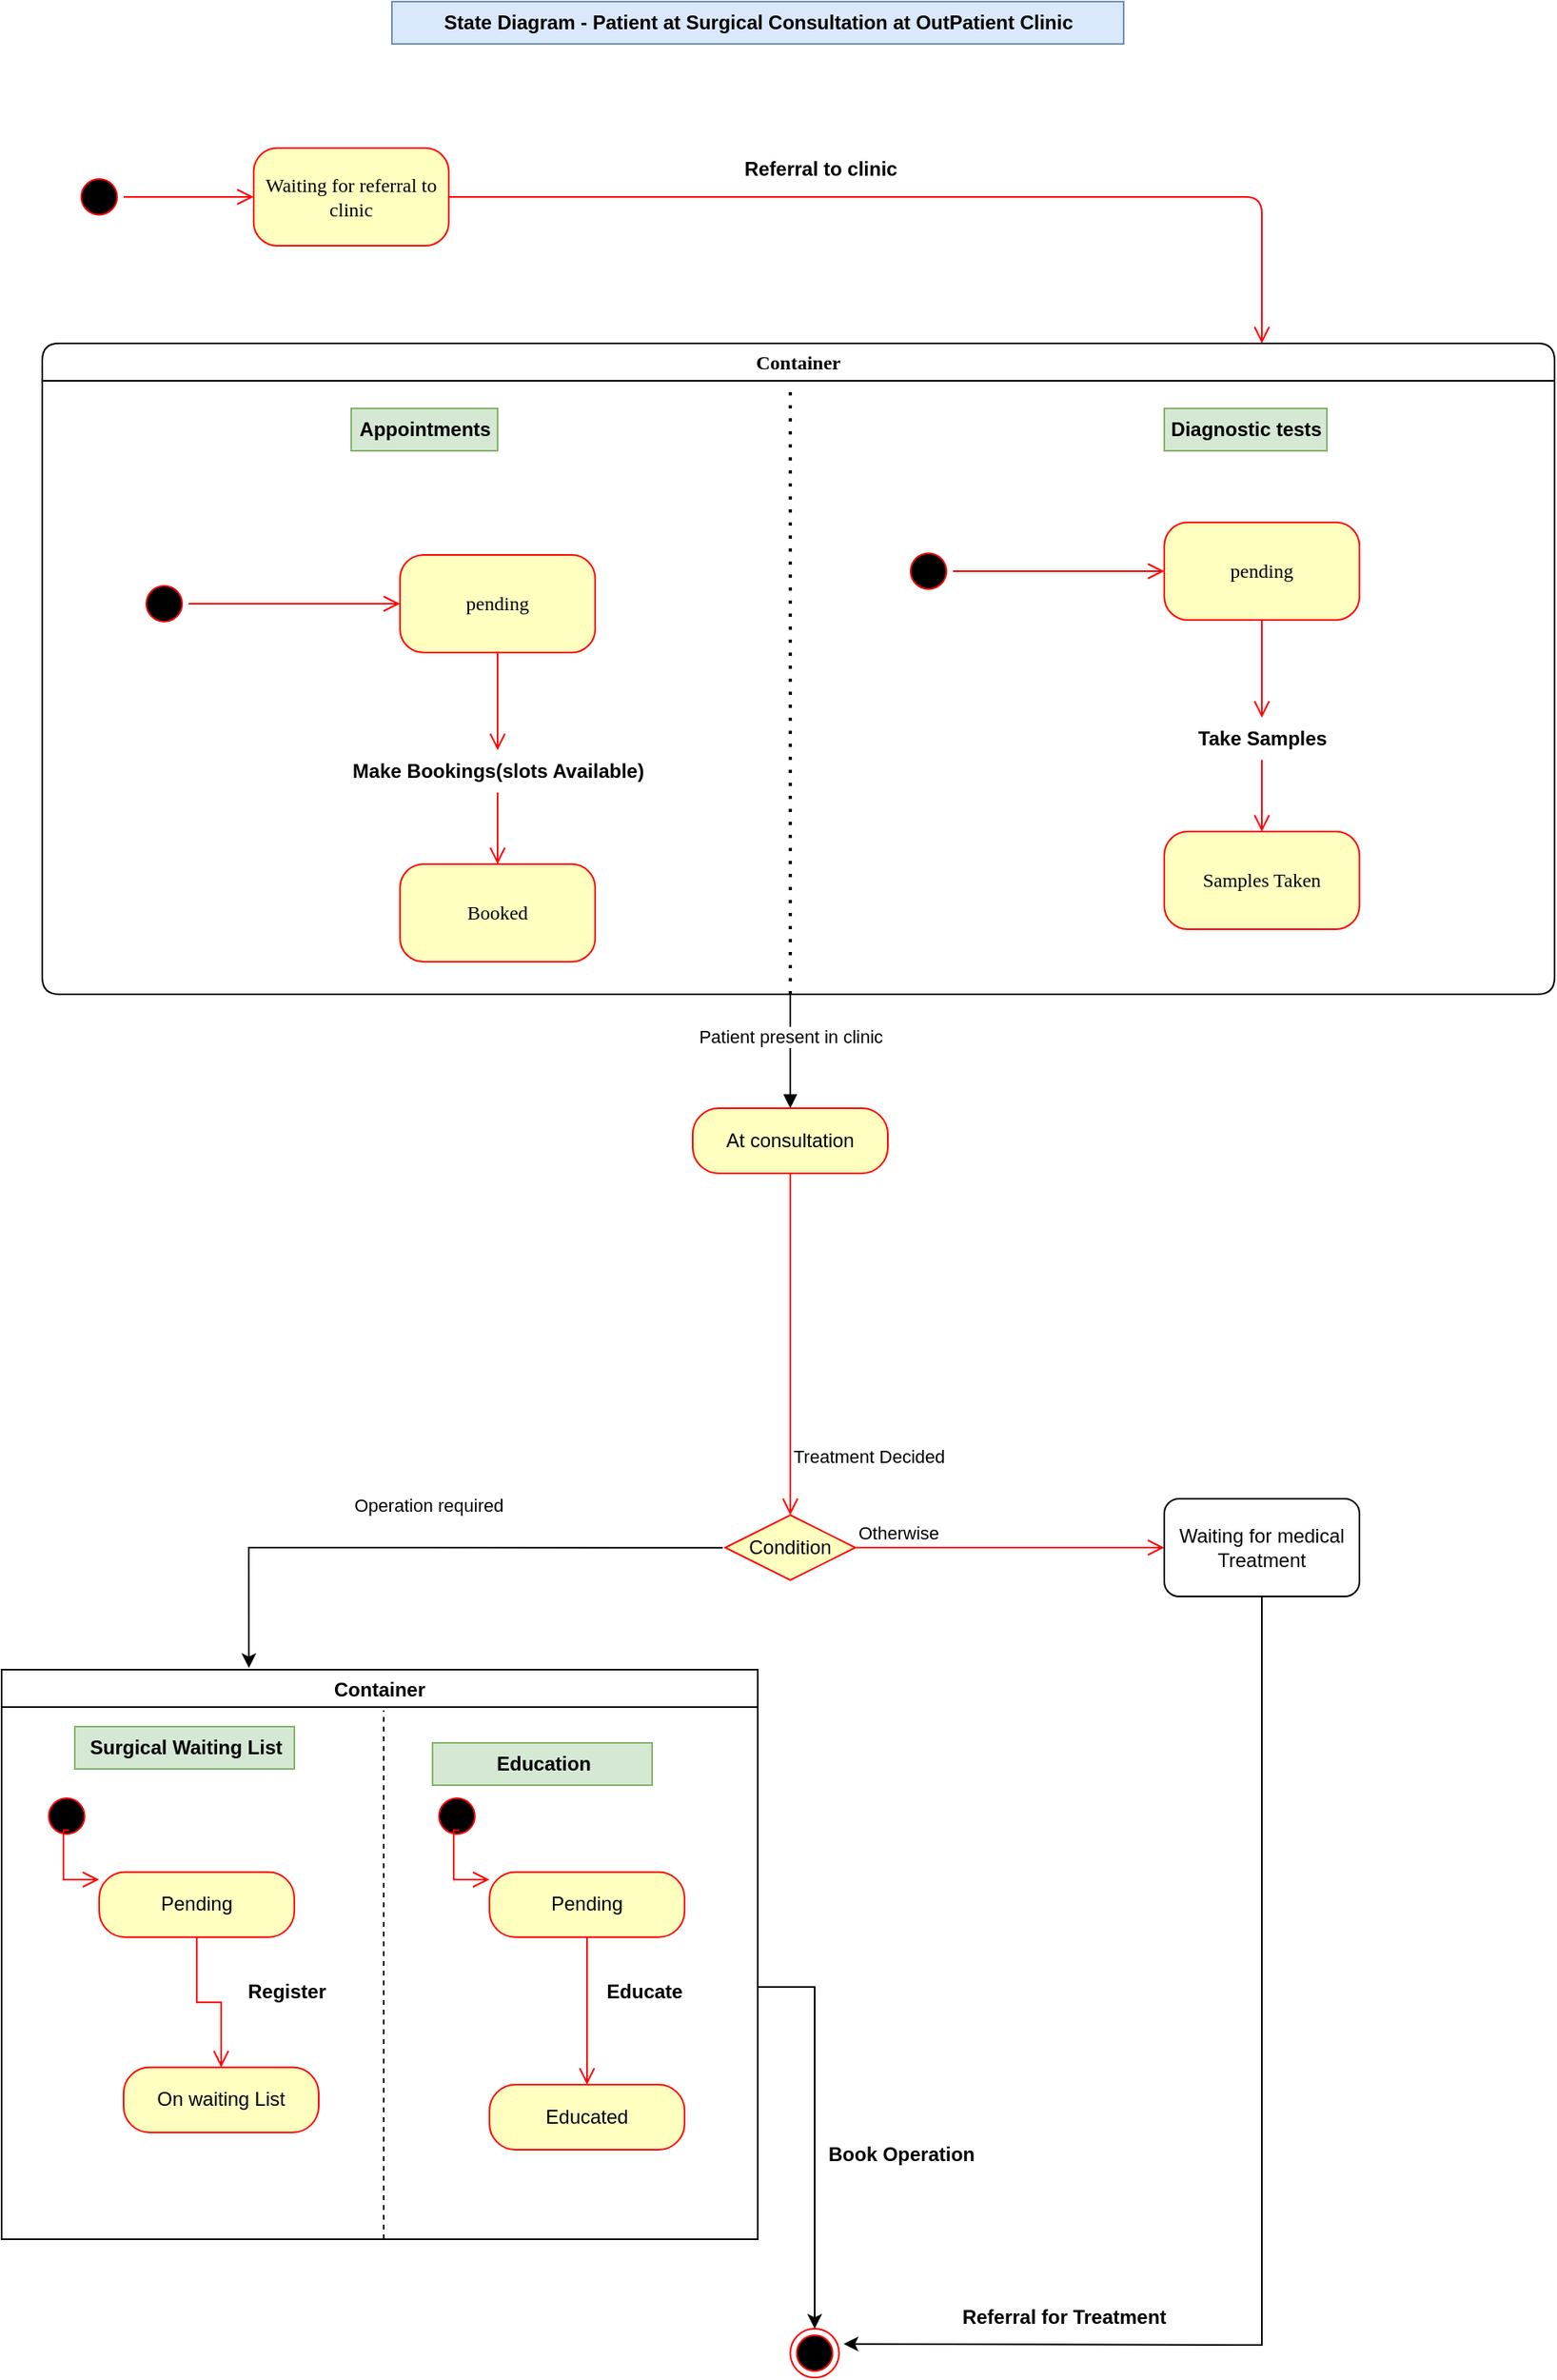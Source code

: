 <mxfile version="28.1.1">
  <diagram name="Page-1" id="58cdce13-f638-feb5-8d6f-7d28b1aa9fa0">
    <mxGraphModel dx="1984" dy="1070" grid="1" gridSize="10" guides="1" tooltips="1" connect="1" arrows="1" fold="1" page="1" pageScale="1" pageWidth="1100" pageHeight="850" background="none" math="0" shadow="0">
      <root>
        <mxCell id="0" />
        <mxCell id="1" parent="0" />
        <mxCell id="382b91b5511bd0f7-1" value="" style="ellipse;html=1;shape=startState;fillColor=#000000;strokeColor=#ff0000;rounded=1;shadow=0;comic=0;labelBackgroundColor=none;fontFamily=Verdana;fontSize=12;fontColor=#000000;align=center;direction=south;" parent="1" vertex="1">
          <mxGeometry x="130" y="135" width="30" height="30" as="geometry" />
        </mxCell>
        <mxCell id="382b91b5511bd0f7-6" value="Waiting for referral to clinic" style="rounded=1;whiteSpace=wrap;html=1;arcSize=24;fillColor=#ffffc0;strokeColor=#ff0000;shadow=0;comic=0;labelBackgroundColor=none;fontFamily=Verdana;fontSize=12;fontColor=#000000;align=center;" parent="1" vertex="1">
          <mxGeometry x="240" y="120" width="120" height="60" as="geometry" />
        </mxCell>
        <mxCell id="3cde6dad864a17aa-4" style="edgeStyle=orthogonalEdgeStyle;html=1;labelBackgroundColor=none;endArrow=open;endSize=8;strokeColor=#ff0000;fontFamily=Verdana;fontSize=12;align=left;exitX=1;exitY=0.5;exitDx=0;exitDy=0;" parent="1" source="382b91b5511bd0f7-6" target="2a3bc250acf0617d-7" edge="1">
          <mxGeometry relative="1" as="geometry">
            <Array as="points">
              <mxPoint x="860" y="150" />
            </Array>
            <mxPoint x="810" y="280" as="sourcePoint" />
          </mxGeometry>
        </mxCell>
        <mxCell id="2a3bc250acf0617d-7" value="Container" style="swimlane;whiteSpace=wrap;html=1;rounded=1;shadow=0;comic=0;labelBackgroundColor=none;strokeWidth=1;fontFamily=Verdana;fontSize=12;align=center;" parent="1" vertex="1">
          <mxGeometry x="110" y="240" width="930" height="400" as="geometry">
            <mxRectangle x="120" y="225" width="100" height="30" as="alternateBounds" />
          </mxGeometry>
        </mxCell>
        <mxCell id="3cde6dad864a17aa-10" style="edgeStyle=elbowEdgeStyle;html=1;labelBackgroundColor=none;endArrow=open;endSize=8;strokeColor=#ff0000;fontFamily=Verdana;fontSize=12;align=left;entryX=0.5;entryY=0;entryDx=0;entryDy=0;" parent="2a3bc250acf0617d-7" source="jfdEUuHxmhyII_WSFwLD-7" target="3cde6dad864a17aa-2" edge="1">
          <mxGeometry relative="1" as="geometry">
            <mxPoint x="100" y="245" as="targetPoint" />
          </mxGeometry>
        </mxCell>
        <mxCell id="382b91b5511bd0f7-8" value="pending" style="rounded=1;whiteSpace=wrap;html=1;arcSize=24;fillColor=#ffffc0;strokeColor=#ff0000;shadow=0;comic=0;labelBackgroundColor=none;fontFamily=Verdana;fontSize=12;fontColor=#000000;align=center;" parent="2a3bc250acf0617d-7" vertex="1">
          <mxGeometry x="220" y="130" width="120" height="60" as="geometry" />
        </mxCell>
        <mxCell id="3cde6dad864a17aa-9" style="edgeStyle=elbowEdgeStyle;html=1;labelBackgroundColor=none;endArrow=open;endSize=8;strokeColor=#ff0000;fontFamily=Verdana;fontSize=12;align=left;" parent="2a3bc250acf0617d-7" source="2a3bc250acf0617d-3" target="382b91b5511bd0f7-8" edge="1">
          <mxGeometry relative="1" as="geometry" />
        </mxCell>
        <mxCell id="2a3bc250acf0617d-3" value="" style="ellipse;html=1;shape=startState;fillColor=#000000;strokeColor=#ff0000;rounded=1;shadow=0;comic=0;labelBackgroundColor=none;fontFamily=Verdana;fontSize=12;fontColor=#000000;align=center;direction=south;" parent="2a3bc250acf0617d-7" vertex="1">
          <mxGeometry x="60" y="145" width="30" height="30" as="geometry" />
        </mxCell>
        <mxCell id="3cde6dad864a17aa-2" value="Booked" style="rounded=1;whiteSpace=wrap;html=1;arcSize=24;fillColor=#ffffc0;strokeColor=#ff0000;shadow=0;comic=0;labelBackgroundColor=none;fontFamily=Verdana;fontSize=12;fontColor=#000000;align=center;" parent="2a3bc250acf0617d-7" vertex="1">
          <mxGeometry x="220" y="320" width="120" height="60" as="geometry" />
        </mxCell>
        <mxCell id="jfdEUuHxmhyII_WSFwLD-4" value="Appointments" style="text;align=center;fontStyle=1;verticalAlign=middle;spacingLeft=3;spacingRight=3;strokeColor=#82b366;rotatable=0;points=[[0,0.5],[1,0.5]];portConstraint=eastwest;html=1;fillColor=#d5e8d4;" vertex="1" parent="2a3bc250acf0617d-7">
          <mxGeometry x="190" y="40" width="90" height="26" as="geometry" />
        </mxCell>
        <mxCell id="jfdEUuHxmhyII_WSFwLD-5" value="Diagnostic tests" style="text;align=center;fontStyle=1;verticalAlign=middle;spacingLeft=3;spacingRight=3;strokeColor=#82b366;rotatable=0;points=[[0,0.5],[1,0.5]];portConstraint=eastwest;html=1;fillColor=#d5e8d4;" vertex="1" parent="2a3bc250acf0617d-7">
          <mxGeometry x="690" y="40" width="100" height="26" as="geometry" />
        </mxCell>
        <mxCell id="jfdEUuHxmhyII_WSFwLD-7" value="Make Bookings(slots Available)" style="text;align=center;fontStyle=1;verticalAlign=middle;spacingLeft=3;spacingRight=3;strokeColor=none;rotatable=0;points=[[0,0.5],[1,0.5]];portConstraint=eastwest;html=1;" vertex="1" parent="2a3bc250acf0617d-7">
          <mxGeometry x="240" y="250" width="80" height="26" as="geometry" />
        </mxCell>
        <mxCell id="jfdEUuHxmhyII_WSFwLD-8" value="" style="edgeStyle=elbowEdgeStyle;html=1;labelBackgroundColor=none;endArrow=open;endSize=8;strokeColor=#ff0000;fontFamily=Verdana;fontSize=12;align=left;entryX=0.5;entryY=0;entryDx=0;entryDy=0;" edge="1" parent="2a3bc250acf0617d-7" source="382b91b5511bd0f7-8" target="jfdEUuHxmhyII_WSFwLD-7">
          <mxGeometry relative="1" as="geometry">
            <mxPoint x="390" y="430" as="sourcePoint" />
            <mxPoint x="390" y="560" as="targetPoint" />
          </mxGeometry>
        </mxCell>
        <mxCell id="jfdEUuHxmhyII_WSFwLD-9" style="edgeStyle=elbowEdgeStyle;html=1;labelBackgroundColor=none;endArrow=open;endSize=8;strokeColor=#ff0000;fontFamily=Verdana;fontSize=12;align=left;entryX=0.5;entryY=0;entryDx=0;entryDy=0;" edge="1" parent="2a3bc250acf0617d-7" source="jfdEUuHxmhyII_WSFwLD-14" target="jfdEUuHxmhyII_WSFwLD-13">
          <mxGeometry relative="1" as="geometry">
            <mxPoint x="570" y="225" as="targetPoint" />
          </mxGeometry>
        </mxCell>
        <mxCell id="jfdEUuHxmhyII_WSFwLD-10" value="pending" style="rounded=1;whiteSpace=wrap;html=1;arcSize=24;fillColor=#ffffc0;strokeColor=#ff0000;shadow=0;comic=0;labelBackgroundColor=none;fontFamily=Verdana;fontSize=12;fontColor=#000000;align=center;" vertex="1" parent="2a3bc250acf0617d-7">
          <mxGeometry x="690" y="110" width="120" height="60" as="geometry" />
        </mxCell>
        <mxCell id="jfdEUuHxmhyII_WSFwLD-11" style="edgeStyle=elbowEdgeStyle;html=1;labelBackgroundColor=none;endArrow=open;endSize=8;strokeColor=#ff0000;fontFamily=Verdana;fontSize=12;align=left;" edge="1" parent="2a3bc250acf0617d-7" source="jfdEUuHxmhyII_WSFwLD-12" target="jfdEUuHxmhyII_WSFwLD-10">
          <mxGeometry relative="1" as="geometry" />
        </mxCell>
        <mxCell id="jfdEUuHxmhyII_WSFwLD-12" value="" style="ellipse;html=1;shape=startState;fillColor=#000000;strokeColor=#ff0000;rounded=1;shadow=0;comic=0;labelBackgroundColor=none;fontFamily=Verdana;fontSize=12;fontColor=#000000;align=center;direction=south;" vertex="1" parent="2a3bc250acf0617d-7">
          <mxGeometry x="530" y="125" width="30" height="30" as="geometry" />
        </mxCell>
        <mxCell id="jfdEUuHxmhyII_WSFwLD-13" value="Samples Taken" style="rounded=1;whiteSpace=wrap;html=1;arcSize=24;fillColor=#ffffc0;strokeColor=#ff0000;shadow=0;comic=0;labelBackgroundColor=none;fontFamily=Verdana;fontSize=12;fontColor=#000000;align=center;" vertex="1" parent="2a3bc250acf0617d-7">
          <mxGeometry x="690" y="300" width="120" height="60" as="geometry" />
        </mxCell>
        <mxCell id="jfdEUuHxmhyII_WSFwLD-14" value="Take Samples" style="text;align=center;fontStyle=1;verticalAlign=middle;spacingLeft=3;spacingRight=3;strokeColor=none;rotatable=0;points=[[0,0.5],[1,0.5]];portConstraint=eastwest;html=1;" vertex="1" parent="2a3bc250acf0617d-7">
          <mxGeometry x="710" y="230" width="80" height="26" as="geometry" />
        </mxCell>
        <mxCell id="jfdEUuHxmhyII_WSFwLD-15" value="" style="edgeStyle=elbowEdgeStyle;html=1;labelBackgroundColor=none;endArrow=open;endSize=8;strokeColor=#ff0000;fontFamily=Verdana;fontSize=12;align=left;entryX=0.5;entryY=0;entryDx=0;entryDy=0;" edge="1" parent="2a3bc250acf0617d-7" source="jfdEUuHxmhyII_WSFwLD-10" target="jfdEUuHxmhyII_WSFwLD-14">
          <mxGeometry relative="1" as="geometry">
            <mxPoint x="860" y="410" as="sourcePoint" />
            <mxPoint x="860" y="540" as="targetPoint" />
          </mxGeometry>
        </mxCell>
        <mxCell id="2a3bc250acf0617d-9" style="edgeStyle=orthogonalEdgeStyle;html=1;labelBackgroundColor=none;endArrow=open;endSize=8;strokeColor=#ff0000;fontFamily=Verdana;fontSize=12;align=left;" parent="1" source="382b91b5511bd0f7-1" target="382b91b5511bd0f7-6" edge="1">
          <mxGeometry relative="1" as="geometry" />
        </mxCell>
        <mxCell id="jfdEUuHxmhyII_WSFwLD-1" value="State Diagram - Patient at Surgical Consultation at OutPatient Clinic" style="text;align=center;fontStyle=1;verticalAlign=middle;spacingLeft=3;spacingRight=3;strokeColor=#6c8ebf;rotatable=0;points=[[0,0.5],[1,0.5]];portConstraint=eastwest;html=1;fillColor=#dae8fc;" vertex="1" parent="1">
          <mxGeometry x="325" y="30" width="450" height="26" as="geometry" />
        </mxCell>
        <mxCell id="jfdEUuHxmhyII_WSFwLD-2" value="Referral to clinic&amp;nbsp;" style="text;align=center;fontStyle=1;verticalAlign=middle;spacingLeft=3;spacingRight=3;strokeColor=none;rotatable=0;points=[[0,0.5],[1,0.5]];portConstraint=eastwest;html=1;" vertex="1" parent="1">
          <mxGeometry x="550" y="120" width="80" height="26" as="geometry" />
        </mxCell>
        <mxCell id="jfdEUuHxmhyII_WSFwLD-6" value="" style="endArrow=none;dashed=1;html=1;dashPattern=1 3;strokeWidth=2;rounded=0;" edge="1" parent="1">
          <mxGeometry width="50" height="50" relative="1" as="geometry">
            <mxPoint x="570" y="640" as="sourcePoint" />
            <mxPoint x="570" y="270" as="targetPoint" />
          </mxGeometry>
        </mxCell>
        <mxCell id="jfdEUuHxmhyII_WSFwLD-16" value="Patient present in clinic" style="html=1;verticalAlign=bottom;endArrow=block;curved=0;rounded=0;" edge="1" parent="1" target="jfdEUuHxmhyII_WSFwLD-19">
          <mxGeometry width="80" relative="1" as="geometry">
            <mxPoint x="570" y="640" as="sourcePoint" />
            <mxPoint x="570" y="730" as="targetPoint" />
          </mxGeometry>
        </mxCell>
        <mxCell id="jfdEUuHxmhyII_WSFwLD-19" value="At consultation" style="rounded=1;whiteSpace=wrap;html=1;arcSize=40;fontColor=#000000;fillColor=#ffffc0;strokeColor=#ff0000;" vertex="1" parent="1">
          <mxGeometry x="510" y="710" width="120" height="40" as="geometry" />
        </mxCell>
        <mxCell id="jfdEUuHxmhyII_WSFwLD-20" value="" style="edgeStyle=orthogonalEdgeStyle;html=1;verticalAlign=bottom;endArrow=open;endSize=8;strokeColor=#ff0000;rounded=0;" edge="1" source="jfdEUuHxmhyII_WSFwLD-19" parent="1" target="jfdEUuHxmhyII_WSFwLD-24">
          <mxGeometry relative="1" as="geometry">
            <mxPoint x="570" y="810" as="targetPoint" />
          </mxGeometry>
        </mxCell>
        <mxCell id="jfdEUuHxmhyII_WSFwLD-24" value="Condition" style="rhombus;whiteSpace=wrap;html=1;fontColor=#000000;fillColor=#ffffc0;strokeColor=#ff0000;" vertex="1" parent="1">
          <mxGeometry x="530" y="960" width="80" height="40" as="geometry" />
        </mxCell>
        <mxCell id="jfdEUuHxmhyII_WSFwLD-25" value="Otherwise" style="edgeStyle=orthogonalEdgeStyle;html=1;align=left;verticalAlign=bottom;endArrow=open;endSize=8;strokeColor=#ff0000;rounded=0;" edge="1" source="jfdEUuHxmhyII_WSFwLD-24" parent="1" target="jfdEUuHxmhyII_WSFwLD-29">
          <mxGeometry x="-1" relative="1" as="geometry">
            <mxPoint x="710" y="980" as="targetPoint" />
          </mxGeometry>
        </mxCell>
        <mxCell id="jfdEUuHxmhyII_WSFwLD-27" value="&lt;span style=&quot;color: rgb(0, 0, 0); font-family: Helvetica; font-size: 11px; font-style: normal; font-variant-ligatures: normal; font-variant-caps: normal; font-weight: 400; letter-spacing: normal; orphans: 2; text-align: center; text-indent: 0px; text-transform: none; widows: 2; word-spacing: 0px; -webkit-text-stroke-width: 0px; white-space: nowrap; background-color: rgb(255, 255, 255); text-decoration-thickness: initial; text-decoration-style: initial; text-decoration-color: initial; float: none; display: inline !important;&quot;&gt;Treatment Decided&lt;/span&gt;" style="text;whiteSpace=wrap;html=1;" vertex="1" parent="1">
          <mxGeometry x="570" y="910" width="100" height="30" as="geometry" />
        </mxCell>
        <mxCell id="jfdEUuHxmhyII_WSFwLD-28" value="" style="ellipse;html=1;shape=endState;fillColor=#000000;strokeColor=#ff0000;" vertex="1" parent="1">
          <mxGeometry x="570" y="1460" width="30" height="30" as="geometry" />
        </mxCell>
        <mxCell id="jfdEUuHxmhyII_WSFwLD-29" value="Waiting for medical Treatment" style="rounded=1;whiteSpace=wrap;html=1;" vertex="1" parent="1">
          <mxGeometry x="800" y="950" width="120" height="60" as="geometry" />
        </mxCell>
        <mxCell id="jfdEUuHxmhyII_WSFwLD-30" value="" style="endArrow=classic;html=1;rounded=0;exitX=0.5;exitY=1;exitDx=0;exitDy=0;entryX=1.094;entryY=0.311;entryDx=0;entryDy=0;entryPerimeter=0;" edge="1" parent="1" source="jfdEUuHxmhyII_WSFwLD-29" target="jfdEUuHxmhyII_WSFwLD-28">
          <mxGeometry width="50" height="50" relative="1" as="geometry">
            <mxPoint x="410" y="990" as="sourcePoint" />
            <mxPoint x="570" y="1470" as="targetPoint" />
            <Array as="points">
              <mxPoint x="860" y="1470" />
            </Array>
          </mxGeometry>
        </mxCell>
        <mxCell id="jfdEUuHxmhyII_WSFwLD-34" value="Referral for Treatment" style="text;align=center;fontStyle=1;verticalAlign=middle;spacingLeft=3;spacingRight=3;strokeColor=none;rotatable=0;points=[[0,0.5],[1,0.5]];portConstraint=eastwest;html=1;" vertex="1" parent="1">
          <mxGeometry x="670" y="1440" width="135" height="26" as="geometry" />
        </mxCell>
        <mxCell id="jfdEUuHxmhyII_WSFwLD-35" value="" style="endArrow=classic;html=1;rounded=0;exitX=-0.019;exitY=0.504;exitDx=0;exitDy=0;exitPerimeter=0;entryX=0.327;entryY=-0.003;entryDx=0;entryDy=0;entryPerimeter=0;" edge="1" parent="1" source="jfdEUuHxmhyII_WSFwLD-24" target="jfdEUuHxmhyII_WSFwLD-37">
          <mxGeometry width="50" height="50" relative="1" as="geometry">
            <mxPoint x="417" y="980" as="sourcePoint" />
            <mxPoint x="150" y="1020" as="targetPoint" />
            <Array as="points">
              <mxPoint x="237" y="980" />
            </Array>
          </mxGeometry>
        </mxCell>
        <mxCell id="jfdEUuHxmhyII_WSFwLD-36" value="&lt;span style=&quot;color: rgb(0, 0, 0); font-family: Helvetica; font-size: 11px; font-style: normal; font-variant-ligatures: normal; font-variant-caps: normal; font-weight: 400; letter-spacing: normal; orphans: 2; text-align: center; text-indent: 0px; text-transform: none; widows: 2; word-spacing: 0px; -webkit-text-stroke-width: 0px; white-space: nowrap; background-color: rgb(255, 255, 255); text-decoration-thickness: initial; text-decoration-style: initial; text-decoration-color: initial; float: none; display: inline !important;&quot;&gt;Operation required&lt;/span&gt;" style="text;whiteSpace=wrap;html=1;" vertex="1" parent="1">
          <mxGeometry x="300" y="940" width="100" height="30" as="geometry" />
        </mxCell>
        <mxCell id="jfdEUuHxmhyII_WSFwLD-37" value="Container" style="swimlane;" vertex="1" parent="1">
          <mxGeometry x="85" y="1055" width="465" height="350" as="geometry" />
        </mxCell>
        <mxCell id="jfdEUuHxmhyII_WSFwLD-40" value="" style="ellipse;html=1;shape=startState;fillColor=#000000;strokeColor=#ff0000;" vertex="1" parent="jfdEUuHxmhyII_WSFwLD-37">
          <mxGeometry x="25" y="75" width="30" height="30" as="geometry" />
        </mxCell>
        <mxCell id="jfdEUuHxmhyII_WSFwLD-41" value="" style="edgeStyle=orthogonalEdgeStyle;html=1;verticalAlign=bottom;endArrow=open;endSize=8;strokeColor=#ff0000;rounded=0;exitX=0.551;exitY=0.788;exitDx=0;exitDy=0;exitPerimeter=0;" edge="1" source="jfdEUuHxmhyII_WSFwLD-40" parent="jfdEUuHxmhyII_WSFwLD-37" target="jfdEUuHxmhyII_WSFwLD-42">
          <mxGeometry relative="1" as="geometry">
            <mxPoint x="90" y="129.38" as="targetPoint" />
            <mxPoint x="37.6" y="95.0" as="sourcePoint" />
            <Array as="points">
              <mxPoint x="38" y="99" />
              <mxPoint x="38" y="129" />
            </Array>
          </mxGeometry>
        </mxCell>
        <mxCell id="jfdEUuHxmhyII_WSFwLD-42" value="Pending" style="rounded=1;whiteSpace=wrap;html=1;arcSize=40;fontColor=#000000;fillColor=#ffffc0;strokeColor=#ff0000;" vertex="1" parent="jfdEUuHxmhyII_WSFwLD-37">
          <mxGeometry x="60" y="124.38" width="120" height="40" as="geometry" />
        </mxCell>
        <mxCell id="jfdEUuHxmhyII_WSFwLD-43" value="" style="edgeStyle=orthogonalEdgeStyle;html=1;verticalAlign=bottom;endArrow=open;endSize=8;strokeColor=#ff0000;rounded=0;" edge="1" source="jfdEUuHxmhyII_WSFwLD-42" parent="jfdEUuHxmhyII_WSFwLD-37" target="jfdEUuHxmhyII_WSFwLD-44">
          <mxGeometry relative="1" as="geometry">
            <mxPoint x="130" y="209.38" as="targetPoint" />
          </mxGeometry>
        </mxCell>
        <mxCell id="jfdEUuHxmhyII_WSFwLD-44" value="On waiting List" style="rounded=1;whiteSpace=wrap;html=1;arcSize=40;fontColor=#000000;fillColor=#ffffc0;strokeColor=#ff0000;" vertex="1" parent="jfdEUuHxmhyII_WSFwLD-37">
          <mxGeometry x="75" y="244.38" width="120" height="40" as="geometry" />
        </mxCell>
        <mxCell id="jfdEUuHxmhyII_WSFwLD-47" value="Surgical Waiting List" style="text;align=center;fontStyle=1;verticalAlign=middle;spacingLeft=3;spacingRight=3;strokeColor=#82b366;rotatable=0;points=[[0,0.5],[1,0.5]];portConstraint=eastwest;html=1;fillColor=#d5e8d4;" vertex="1" parent="jfdEUuHxmhyII_WSFwLD-37">
          <mxGeometry x="45" y="35" width="135" height="26" as="geometry" />
        </mxCell>
        <mxCell id="jfdEUuHxmhyII_WSFwLD-49" value="" style="ellipse;html=1;shape=startState;fillColor=#000000;strokeColor=#ff0000;" vertex="1" parent="jfdEUuHxmhyII_WSFwLD-37">
          <mxGeometry x="265" y="75" width="30" height="30" as="geometry" />
        </mxCell>
        <mxCell id="jfdEUuHxmhyII_WSFwLD-50" value="" style="edgeStyle=orthogonalEdgeStyle;html=1;verticalAlign=bottom;endArrow=open;endSize=8;strokeColor=#ff0000;rounded=0;exitX=0.551;exitY=0.788;exitDx=0;exitDy=0;exitPerimeter=0;" edge="1" parent="jfdEUuHxmhyII_WSFwLD-37" source="jfdEUuHxmhyII_WSFwLD-49" target="jfdEUuHxmhyII_WSFwLD-51">
          <mxGeometry relative="1" as="geometry">
            <mxPoint x="330" y="129.38" as="targetPoint" />
            <mxPoint x="277.6" y="95" as="sourcePoint" />
            <Array as="points">
              <mxPoint x="278" y="99" />
              <mxPoint x="278" y="129" />
            </Array>
          </mxGeometry>
        </mxCell>
        <mxCell id="jfdEUuHxmhyII_WSFwLD-51" value="Pending" style="rounded=1;whiteSpace=wrap;html=1;arcSize=40;fontColor=#000000;fillColor=#ffffc0;strokeColor=#ff0000;" vertex="1" parent="jfdEUuHxmhyII_WSFwLD-37">
          <mxGeometry x="300" y="124.38" width="120" height="40" as="geometry" />
        </mxCell>
        <mxCell id="jfdEUuHxmhyII_WSFwLD-52" value="" style="edgeStyle=orthogonalEdgeStyle;html=1;verticalAlign=bottom;endArrow=open;endSize=8;strokeColor=#ff0000;rounded=0;" edge="1" parent="jfdEUuHxmhyII_WSFwLD-37" source="jfdEUuHxmhyII_WSFwLD-51" target="jfdEUuHxmhyII_WSFwLD-53">
          <mxGeometry relative="1" as="geometry">
            <mxPoint x="370" y="209.38" as="targetPoint" />
          </mxGeometry>
        </mxCell>
        <mxCell id="jfdEUuHxmhyII_WSFwLD-53" value="Educated" style="rounded=1;whiteSpace=wrap;html=1;arcSize=40;fontColor=#000000;fillColor=#ffffc0;strokeColor=#ff0000;" vertex="1" parent="jfdEUuHxmhyII_WSFwLD-37">
          <mxGeometry x="300" y="255.0" width="120" height="40" as="geometry" />
        </mxCell>
        <mxCell id="jfdEUuHxmhyII_WSFwLD-55" value="Education" style="text;align=center;fontStyle=1;verticalAlign=middle;spacingLeft=3;spacingRight=3;strokeColor=#82b366;rotatable=0;points=[[0,0.5],[1,0.5]];portConstraint=eastwest;html=1;fillColor=#d5e8d4;" vertex="1" parent="jfdEUuHxmhyII_WSFwLD-37">
          <mxGeometry x="265" y="45" width="135" height="26" as="geometry" />
        </mxCell>
        <mxCell id="jfdEUuHxmhyII_WSFwLD-60" value="Register" style="text;align=center;fontStyle=1;verticalAlign=middle;spacingLeft=3;spacingRight=3;strokeColor=none;rotatable=0;points=[[0,0.5],[1,0.5]];portConstraint=eastwest;html=1;" vertex="1" parent="jfdEUuHxmhyII_WSFwLD-37">
          <mxGeometry x="135" y="185" width="80" height="26" as="geometry" />
        </mxCell>
        <mxCell id="jfdEUuHxmhyII_WSFwLD-61" value="Educate" style="text;align=center;fontStyle=1;verticalAlign=middle;spacingLeft=3;spacingRight=3;strokeColor=none;rotatable=0;points=[[0,0.5],[1,0.5]];portConstraint=eastwest;html=1;" vertex="1" parent="jfdEUuHxmhyII_WSFwLD-37">
          <mxGeometry x="355" y="185" width="80" height="26" as="geometry" />
        </mxCell>
        <mxCell id="jfdEUuHxmhyII_WSFwLD-62" value="" style="endArrow=none;dashed=1;html=1;rounded=0;" edge="1" parent="1">
          <mxGeometry width="50" height="50" relative="1" as="geometry">
            <mxPoint x="320" y="1405" as="sourcePoint" />
            <mxPoint x="320" y="1080" as="targetPoint" />
          </mxGeometry>
        </mxCell>
        <mxCell id="jfdEUuHxmhyII_WSFwLD-63" value="" style="endArrow=classic;html=1;rounded=0;entryX=0.5;entryY=0;entryDx=0;entryDy=0;" edge="1" parent="1" target="jfdEUuHxmhyII_WSFwLD-28">
          <mxGeometry width="50" height="50" relative="1" as="geometry">
            <mxPoint x="550" y="1250" as="sourcePoint" />
            <mxPoint x="730" y="1250" as="targetPoint" />
            <Array as="points">
              <mxPoint x="585" y="1250" />
            </Array>
          </mxGeometry>
        </mxCell>
        <mxCell id="jfdEUuHxmhyII_WSFwLD-64" value="Book Operation" style="text;align=center;fontStyle=1;verticalAlign=middle;spacingLeft=3;spacingRight=3;strokeColor=none;rotatable=0;points=[[0,0.5],[1,0.5]];portConstraint=eastwest;html=1;" vertex="1" parent="1">
          <mxGeometry x="570" y="1340" width="135" height="26" as="geometry" />
        </mxCell>
      </root>
    </mxGraphModel>
  </diagram>
</mxfile>

